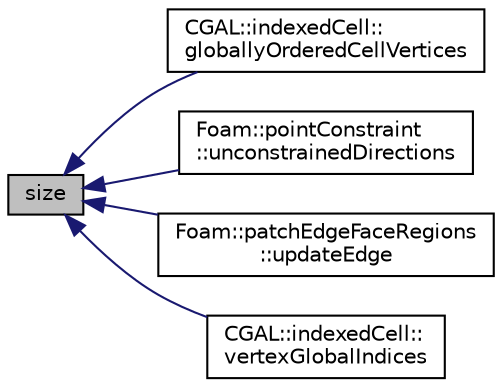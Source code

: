 digraph "size"
{
  bgcolor="transparent";
  edge [fontname="Helvetica",fontsize="10",labelfontname="Helvetica",labelfontsize="10"];
  node [fontname="Helvetica",fontsize="10",shape=record];
  rankdir="LR";
  Node1 [label="size",height=0.2,width=0.4,color="black", fillcolor="grey75", style="filled", fontcolor="black"];
  Node1 -> Node2 [dir="back",color="midnightblue",fontsize="10",style="solid",fontname="Helvetica"];
  Node2 [label="CGAL::indexedCell::\lgloballyOrderedCellVertices",height=0.2,width=0.4,color="black",URL="$a01051.html#aa2b547cd4bfa8695aa99025967f589dc",tooltip="Using the globalIndex object, return a list of four vertices with. "];
  Node1 -> Node3 [dir="back",color="midnightblue",fontsize="10",style="solid",fontname="Helvetica"];
  Node3 [label="Foam::pointConstraint\l::unconstrainedDirections",height=0.2,width=0.4,color="black",URL="$a01870.html#a5dd14d9e32b417425fbc9b62a1e90600",tooltip="Return the accumulated unconstrained directions. Directions. "];
  Node1 -> Node4 [dir="back",color="midnightblue",fontsize="10",style="solid",fontname="Helvetica"];
  Node4 [label="Foam::patchEdgeFaceRegions\l::updateEdge",height=0.2,width=0.4,color="black",URL="$a01792.html#afb979015164183b250c0c69790e2b632",tooltip="New information for edge (from e.g. coupled edge) "];
  Node1 -> Node5 [dir="back",color="midnightblue",fontsize="10",style="solid",fontname="Helvetica"];
  Node5 [label="CGAL::indexedCell::\lvertexGlobalIndices",height=0.2,width=0.4,color="black",URL="$a01051.html#aa992f27590f06b05848afcd2c0e00a76",tooltip="Using the globalIndex object, return a list of four (sorted) global. "];
}
